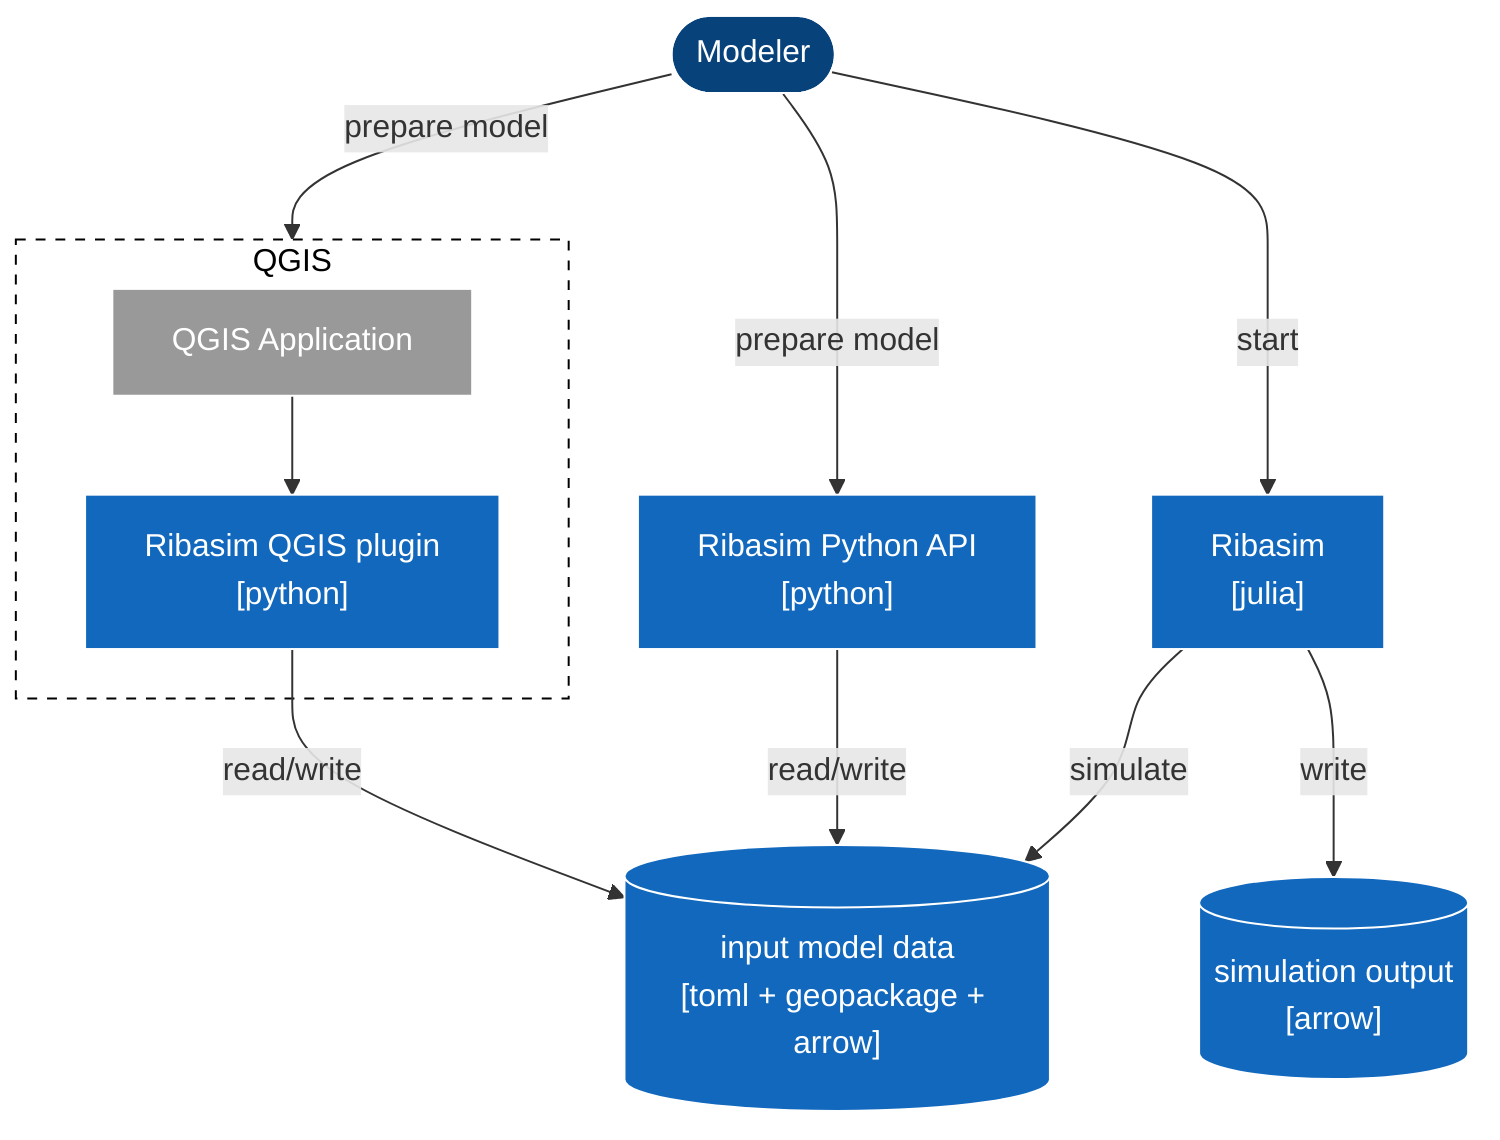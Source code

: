 flowchart TB
modeler([Modeler]):::user

api["Ribasim Python API\n[python]"]:::system
modeler-->|prepare model|api

ribasim["Ribasim\n[julia]"]:::system
modeler-->|start|ribasim

subgraph qgisBoundary[QGIS]
    QGIS[QGIS Application]:::system_ext
    qgisPlugin["Ribasim QGIS plugin\n[python]"]:::system
    QGIS-->qgisPlugin
end
modeler-->|prepare model|qgisBoundary

model[("input model data\n[toml + geopackage + arrow]")]:::system
qgisPlugin-->|read/write|model
api-->|read/write|model
ribasim-->|simulate|model

output[("simulation output\n[arrow]")]:::system
ribasim-->|write|output

class qgisBoundary boundary

%% class definitions for C4 model
classDef default stroke-width:1px,stroke:white,color:white;
classDef system fill:#1168bd;
classDef user fill:#08427b;
classDef system_ext fill:#999999;
classDef boundary fill:transparent,stroke-dasharray:5 5,stroke:black,color:black;